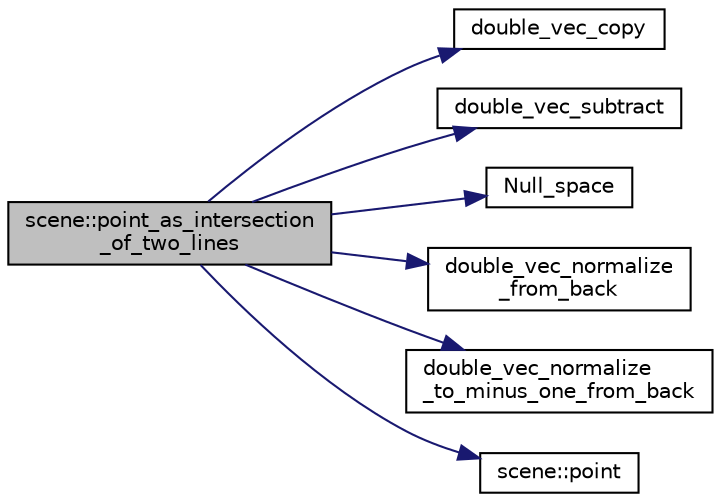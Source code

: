 digraph "scene::point_as_intersection_of_two_lines"
{
  edge [fontname="Helvetica",fontsize="10",labelfontname="Helvetica",labelfontsize="10"];
  node [fontname="Helvetica",fontsize="10",shape=record];
  rankdir="LR";
  Node329 [label="scene::point_as_intersection\l_of_two_lines",height=0.2,width=0.4,color="black", fillcolor="grey75", style="filled", fontcolor="black"];
  Node329 -> Node330 [color="midnightblue",fontsize="10",style="solid",fontname="Helvetica"];
  Node330 [label="double_vec_copy",height=0.2,width=0.4,color="black", fillcolor="white", style="filled",URL="$d5/db4/io__and__os_8h.html#aee0c436dfcfcb2f8a9b32f01ec90033a"];
  Node329 -> Node331 [color="midnightblue",fontsize="10",style="solid",fontname="Helvetica"];
  Node331 [label="double_vec_subtract",height=0.2,width=0.4,color="black", fillcolor="white", style="filled",URL="$d5/d87/globals_8h.html#ab2c546a261942039d2847fcf1ce4b5ec"];
  Node329 -> Node332 [color="midnightblue",fontsize="10",style="solid",fontname="Helvetica"];
  Node332 [label="Null_space",height=0.2,width=0.4,color="black", fillcolor="white", style="filled",URL="$d5/d87/globals_8h.html#a5d5454f7ae047895ae3e511398f8604c"];
  Node329 -> Node333 [color="midnightblue",fontsize="10",style="solid",fontname="Helvetica"];
  Node333 [label="double_vec_normalize\l_from_back",height=0.2,width=0.4,color="black", fillcolor="white", style="filled",URL="$d5/d87/globals_8h.html#aa72b62268b311af7c4fb54504dadb476"];
  Node329 -> Node334 [color="midnightblue",fontsize="10",style="solid",fontname="Helvetica"];
  Node334 [label="double_vec_normalize\l_to_minus_one_from_back",height=0.2,width=0.4,color="black", fillcolor="white", style="filled",URL="$d5/d87/globals_8h.html#ae702b1ec739eeb05a8fa7ccd23c39c9d"];
  Node329 -> Node335 [color="midnightblue",fontsize="10",style="solid",fontname="Helvetica"];
  Node335 [label="scene::point",height=0.2,width=0.4,color="black", fillcolor="white", style="filled",URL="$df/db1/classscene.html#a786b60f97ad35f58f5e4ae1456d12e3b"];
}
